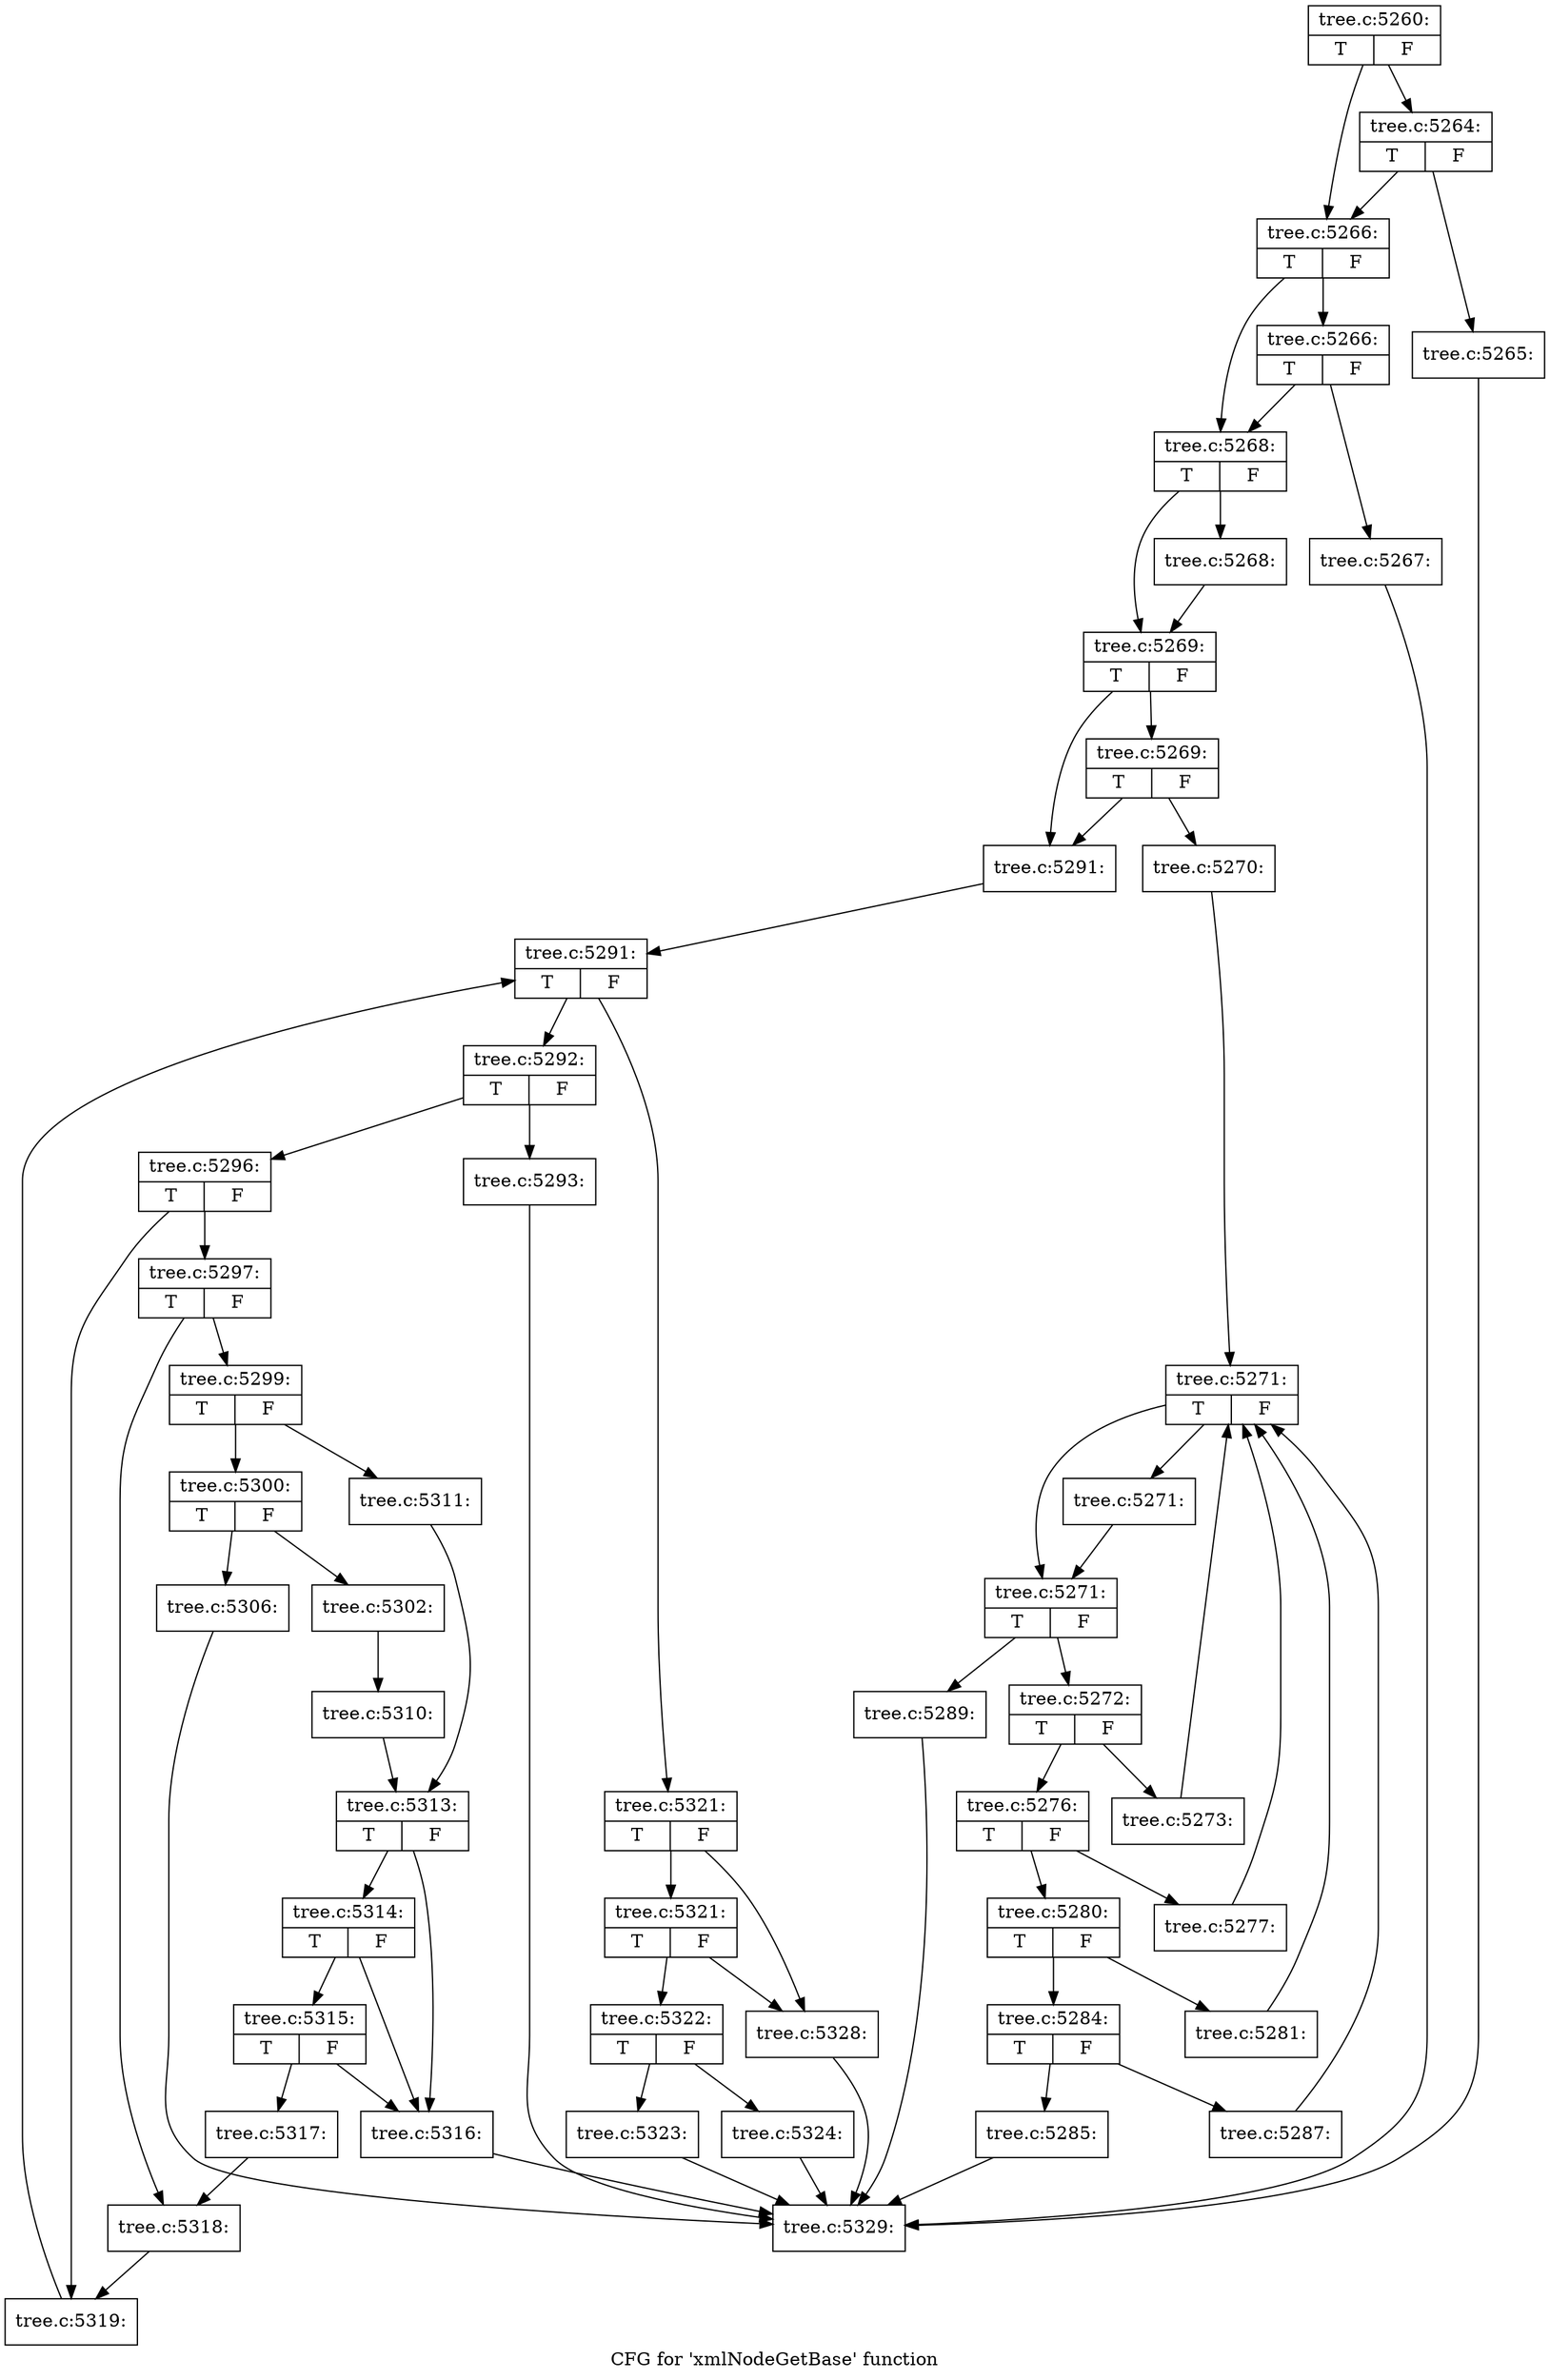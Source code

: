 digraph "CFG for 'xmlNodeGetBase' function" {
	label="CFG for 'xmlNodeGetBase' function";

	Node0x43b0200 [shape=record,label="{tree.c:5260:|{<s0>T|<s1>F}}"];
	Node0x43b0200 -> Node0x4546170;
	Node0x43b0200 -> Node0x4546120;
	Node0x4546170 [shape=record,label="{tree.c:5264:|{<s0>T|<s1>F}}"];
	Node0x4546170 -> Node0x45460d0;
	Node0x4546170 -> Node0x4546120;
	Node0x45460d0 [shape=record,label="{tree.c:5265:}"];
	Node0x45460d0 -> Node0x4545170;
	Node0x4546120 [shape=record,label="{tree.c:5266:|{<s0>T|<s1>F}}"];
	Node0x4546120 -> Node0x45468d0;
	Node0x4546120 -> Node0x4546880;
	Node0x45468d0 [shape=record,label="{tree.c:5266:|{<s0>T|<s1>F}}"];
	Node0x45468d0 -> Node0x4546830;
	Node0x45468d0 -> Node0x4546880;
	Node0x4546830 [shape=record,label="{tree.c:5267:}"];
	Node0x4546830 -> Node0x4545170;
	Node0x4546880 [shape=record,label="{tree.c:5268:|{<s0>T|<s1>F}}"];
	Node0x4546880 -> Node0x45470c0;
	Node0x4546880 -> Node0x4547110;
	Node0x45470c0 [shape=record,label="{tree.c:5268:}"];
	Node0x45470c0 -> Node0x4547110;
	Node0x4547110 [shape=record,label="{tree.c:5269:|{<s0>T|<s1>F}}"];
	Node0x4547110 -> Node0x45477d0;
	Node0x4547110 -> Node0x4547780;
	Node0x45477d0 [shape=record,label="{tree.c:5269:|{<s0>T|<s1>F}}"];
	Node0x45477d0 -> Node0x4547730;
	Node0x45477d0 -> Node0x4547780;
	Node0x4547730 [shape=record,label="{tree.c:5270:}"];
	Node0x4547730 -> Node0x45480c0;
	Node0x45480c0 [shape=record,label="{tree.c:5271:|{<s0>T|<s1>F}}"];
	Node0x45480c0 -> Node0x45483b0;
	Node0x45480c0 -> Node0x4548360;
	Node0x45483b0 [shape=record,label="{tree.c:5271:}"];
	Node0x45483b0 -> Node0x4548360;
	Node0x4548360 [shape=record,label="{tree.c:5271:|{<s0>T|<s1>F}}"];
	Node0x4548360 -> Node0x4548970;
	Node0x4548360 -> Node0x45482e0;
	Node0x4548970 [shape=record,label="{tree.c:5272:|{<s0>T|<s1>F}}"];
	Node0x4548970 -> Node0x4548b30;
	Node0x4548970 -> Node0x4548b80;
	Node0x4548b30 [shape=record,label="{tree.c:5273:}"];
	Node0x4548b30 -> Node0x45480c0;
	Node0x4548b80 [shape=record,label="{tree.c:5276:|{<s0>T|<s1>F}}"];
	Node0x4548b80 -> Node0x45493c0;
	Node0x4548b80 -> Node0x4549370;
	Node0x4549370 [shape=record,label="{tree.c:5277:}"];
	Node0x4549370 -> Node0x45480c0;
	Node0x45493c0 [shape=record,label="{tree.c:5280:|{<s0>T|<s1>F}}"];
	Node0x45493c0 -> Node0x454a4c0;
	Node0x45493c0 -> Node0x4549c50;
	Node0x4549c50 [shape=record,label="{tree.c:5281:}"];
	Node0x4549c50 -> Node0x45480c0;
	Node0x454a4c0 [shape=record,label="{tree.c:5284:|{<s0>T|<s1>F}}"];
	Node0x454a4c0 -> Node0x454ae50;
	Node0x454a4c0 -> Node0x454ae00;
	Node0x454ae00 [shape=record,label="{tree.c:5285:}"];
	Node0x454ae00 -> Node0x4545170;
	Node0x454ae50 [shape=record,label="{tree.c:5287:}"];
	Node0x454ae50 -> Node0x45480c0;
	Node0x45482e0 [shape=record,label="{tree.c:5289:}"];
	Node0x45482e0 -> Node0x4545170;
	Node0x4547780 [shape=record,label="{tree.c:5291:}"];
	Node0x4547780 -> Node0x454b840;
	Node0x454b840 [shape=record,label="{tree.c:5291:|{<s0>T|<s1>F}}"];
	Node0x454b840 -> Node0x454c3c0;
	Node0x454b840 -> Node0x454c1f0;
	Node0x454c3c0 [shape=record,label="{tree.c:5292:|{<s0>T|<s1>F}}"];
	Node0x454c3c0 -> Node0x454c500;
	Node0x454c3c0 -> Node0x454c550;
	Node0x454c500 [shape=record,label="{tree.c:5293:}"];
	Node0x454c500 -> Node0x4545170;
	Node0x454c550 [shape=record,label="{tree.c:5296:|{<s0>T|<s1>F}}"];
	Node0x454c550 -> Node0x454d140;
	Node0x454c550 -> Node0x454d190;
	Node0x454d140 [shape=record,label="{tree.c:5297:|{<s0>T|<s1>F}}"];
	Node0x454d140 -> Node0x454d890;
	Node0x454d140 -> Node0x454d8e0;
	Node0x454d890 [shape=record,label="{tree.c:5299:|{<s0>T|<s1>F}}"];
	Node0x454d890 -> Node0x454dc20;
	Node0x454d890 -> Node0x454dcc0;
	Node0x454dc20 [shape=record,label="{tree.c:5300:|{<s0>T|<s1>F}}"];
	Node0x454dc20 -> Node0x454e5b0;
	Node0x454dc20 -> Node0x454e9b0;
	Node0x454e5b0 [shape=record,label="{tree.c:5302:}"];
	Node0x454e5b0 -> Node0x454e8e0;
	Node0x454e9b0 [shape=record,label="{tree.c:5306:}"];
	Node0x454e9b0 -> Node0x4545170;
	Node0x454e8e0 [shape=record,label="{tree.c:5310:}"];
	Node0x454e8e0 -> Node0x454dc70;
	Node0x454dcc0 [shape=record,label="{tree.c:5311:}"];
	Node0x454dcc0 -> Node0x454dc70;
	Node0x454dc70 [shape=record,label="{tree.c:5313:|{<s0>T|<s1>F}}"];
	Node0x454dc70 -> Node0x454f950;
	Node0x454dc70 -> Node0x454f830;
	Node0x454f950 [shape=record,label="{tree.c:5314:|{<s0>T|<s1>F}}"];
	Node0x454f950 -> Node0x454f8d0;
	Node0x454f950 -> Node0x454f830;
	Node0x454f8d0 [shape=record,label="{tree.c:5315:|{<s0>T|<s1>F}}"];
	Node0x454f8d0 -> Node0x454f880;
	Node0x454f8d0 -> Node0x454f830;
	Node0x454f830 [shape=record,label="{tree.c:5316:}"];
	Node0x454f830 -> Node0x4545170;
	Node0x454f880 [shape=record,label="{tree.c:5317:}"];
	Node0x454f880 -> Node0x454d8e0;
	Node0x454d8e0 [shape=record,label="{tree.c:5318:}"];
	Node0x454d8e0 -> Node0x454d190;
	Node0x454d190 [shape=record,label="{tree.c:5319:}"];
	Node0x454d190 -> Node0x454b840;
	Node0x454c1f0 [shape=record,label="{tree.c:5321:|{<s0>T|<s1>F}}"];
	Node0x454c1f0 -> Node0x4551150;
	Node0x454c1f0 -> Node0x4550170;
	Node0x4551150 [shape=record,label="{tree.c:5321:|{<s0>T|<s1>F}}"];
	Node0x4551150 -> Node0x454fe40;
	Node0x4551150 -> Node0x4550170;
	Node0x454fe40 [shape=record,label="{tree.c:5322:|{<s0>T|<s1>F}}"];
	Node0x454fe40 -> Node0x45517f0;
	Node0x454fe40 -> Node0x4551840;
	Node0x45517f0 [shape=record,label="{tree.c:5323:}"];
	Node0x45517f0 -> Node0x4545170;
	Node0x4551840 [shape=record,label="{tree.c:5324:}"];
	Node0x4551840 -> Node0x4545170;
	Node0x4550170 [shape=record,label="{tree.c:5328:}"];
	Node0x4550170 -> Node0x4545170;
	Node0x4545170 [shape=record,label="{tree.c:5329:}"];
}
